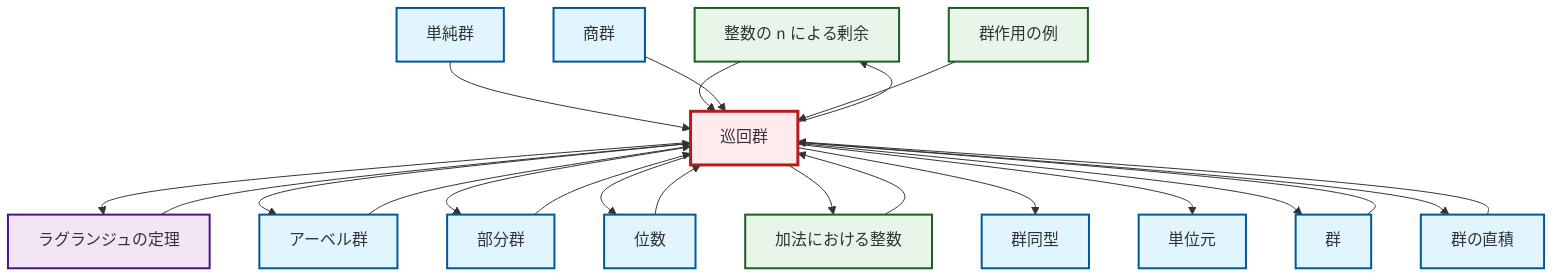 graph TD
    classDef definition fill:#e1f5fe,stroke:#01579b,stroke-width:2px
    classDef theorem fill:#f3e5f5,stroke:#4a148c,stroke-width:2px
    classDef axiom fill:#fff3e0,stroke:#e65100,stroke-width:2px
    classDef example fill:#e8f5e9,stroke:#1b5e20,stroke-width:2px
    classDef current fill:#ffebee,stroke:#b71c1c,stroke-width:3px
    ex-quotient-integers-mod-n["整数の n による剰余"]:::example
    def-direct-product["群の直積"]:::definition
    def-subgroup["部分群"]:::definition
    def-isomorphism["群同型"]:::definition
    def-order["位数"]:::definition
    ex-integers-addition["加法における整数"]:::example
    ex-group-action-examples["群作用の例"]:::example
    def-abelian-group["アーベル群"]:::definition
    def-identity-element["単位元"]:::definition
    thm-lagrange["ラグランジュの定理"]:::theorem
    def-simple-group["単純群"]:::definition
    def-cyclic-group["巡回群"]:::definition
    def-group["群"]:::definition
    def-quotient-group["商群"]:::definition
    thm-lagrange --> def-cyclic-group
    def-cyclic-group --> ex-quotient-integers-mod-n
    def-direct-product --> def-cyclic-group
    def-simple-group --> def-cyclic-group
    def-cyclic-group --> thm-lagrange
    def-subgroup --> def-cyclic-group
    def-order --> def-cyclic-group
    ex-quotient-integers-mod-n --> def-cyclic-group
    ex-integers-addition --> def-cyclic-group
    def-cyclic-group --> def-abelian-group
    def-cyclic-group --> def-subgroup
    def-cyclic-group --> def-order
    def-cyclic-group --> ex-integers-addition
    def-cyclic-group --> def-isomorphism
    def-cyclic-group --> def-identity-element
    def-group --> def-cyclic-group
    def-quotient-group --> def-cyclic-group
    ex-group-action-examples --> def-cyclic-group
    def-cyclic-group --> def-group
    def-abelian-group --> def-cyclic-group
    def-cyclic-group --> def-direct-product
    class def-cyclic-group current
